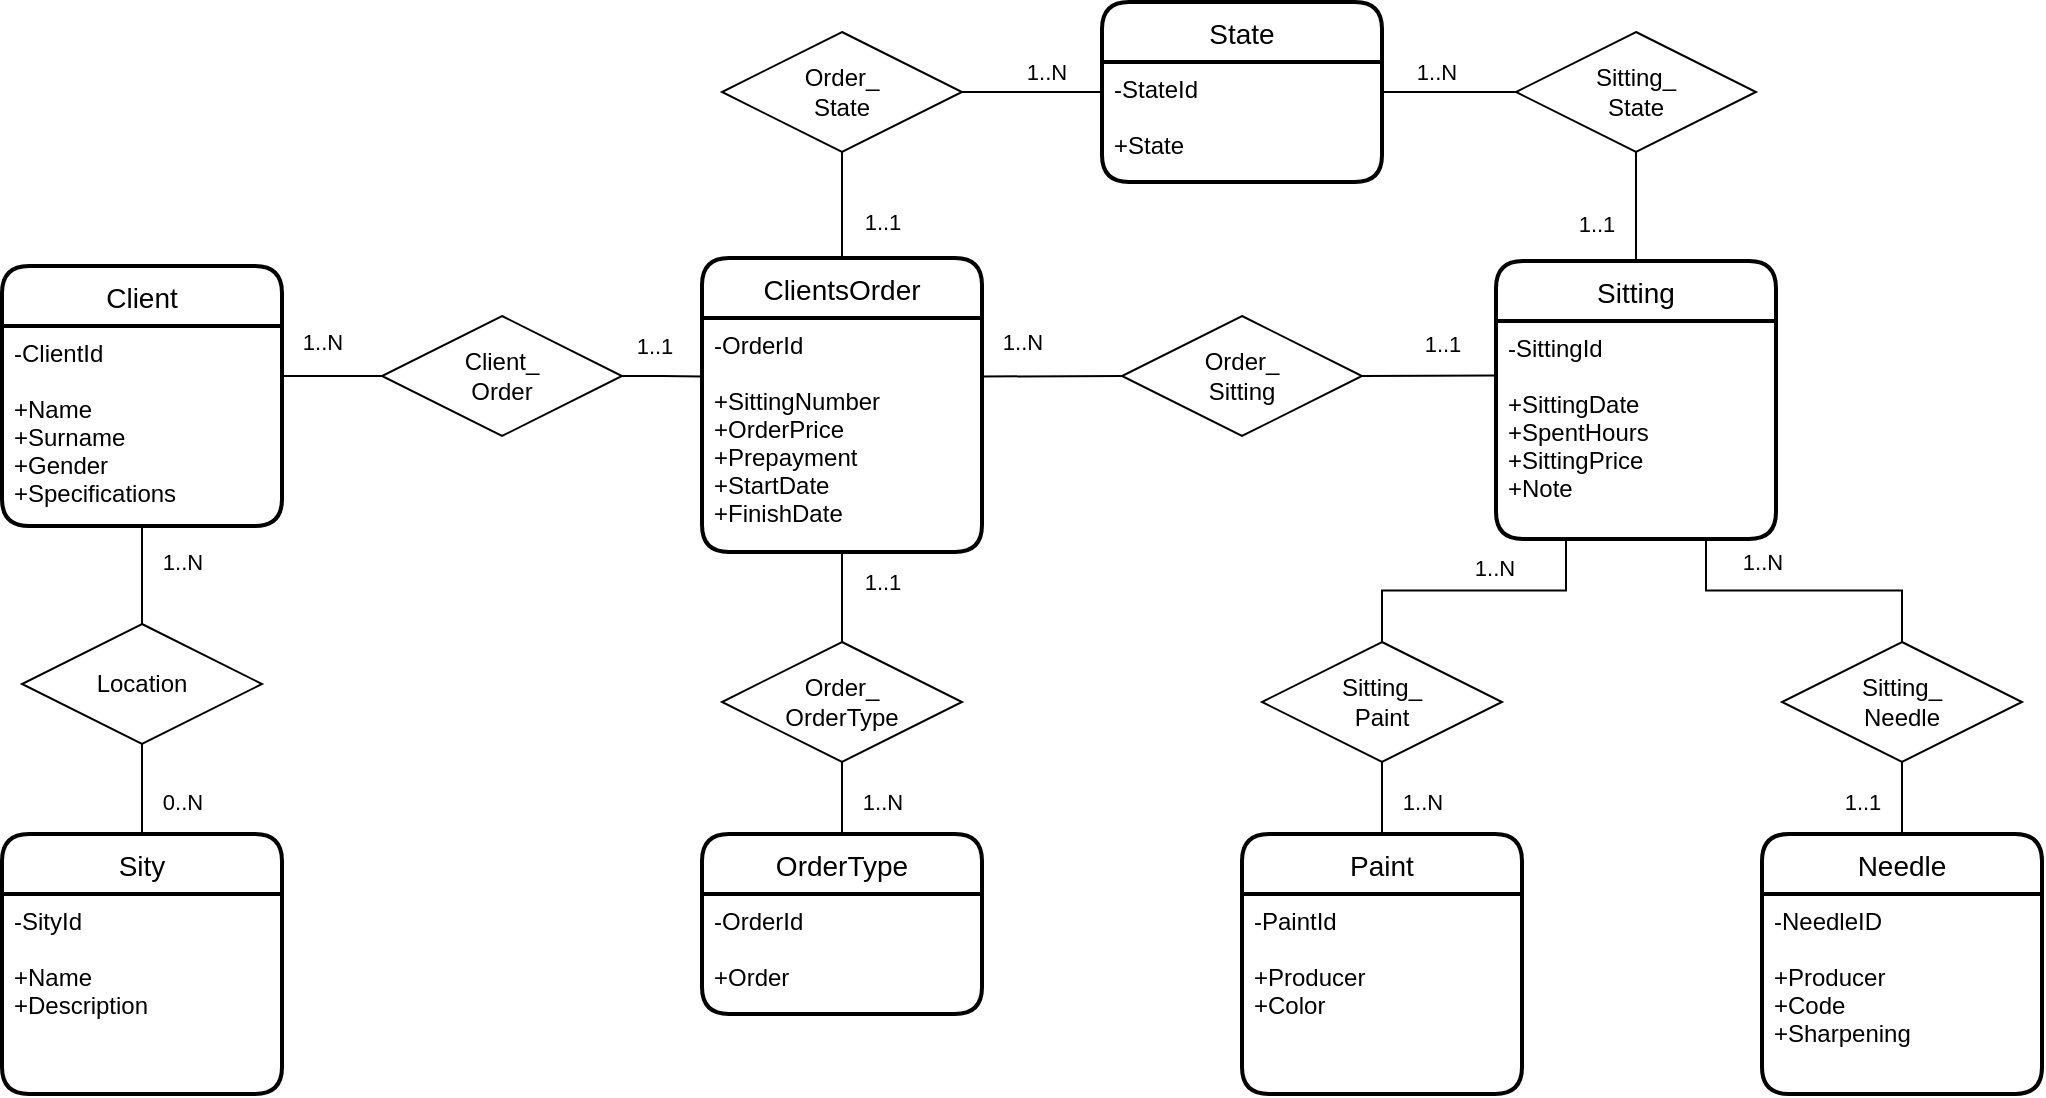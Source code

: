 <mxfile version="13.9.9" type="device"><diagram id="IUYOkZosHyMdcltAnmEh" name="Pagina-1"><mxGraphModel dx="1422" dy="822" grid="1" gridSize="10" guides="1" tooltips="1" connect="1" arrows="1" fold="1" page="1" pageScale="1" pageWidth="827" pageHeight="1169" math="0" shadow="0"><root><mxCell id="0"/><mxCell id="1" parent="0"/><mxCell id="-DNhP1w6SE5Ir3LvAfSi-77" value="1..N" style="endArrow=none;html=1;rounded=0;exitX=1;exitY=0.25;exitDx=0;exitDy=0;edgeStyle=orthogonalEdgeStyle;entryX=0;entryY=0.5;entryDx=0;entryDy=0;" parent="1" source="lIKAISxmHy5vFCVJxE_8-15" target="odp6b5QrpPUQK7ayHQeM-2" edge="1"><mxGeometry x="-0.2" y="17" relative="1" as="geometry"><mxPoint x="320" y="218.5" as="sourcePoint"/><mxPoint x="380" y="215" as="targetPoint"/><mxPoint as="offset"/></mxGeometry></mxCell><mxCell id="-DNhP1w6SE5Ir3LvAfSi-81" value="1..1" style="endArrow=none;html=1;rounded=0;exitX=1;exitY=0.5;exitDx=0;exitDy=0;entryX=0;entryY=0.25;entryDx=0;entryDy=0;" parent="1" source="odp6b5QrpPUQK7ayHQeM-1" target="lIKAISxmHy5vFCVJxE_8-17" edge="1"><mxGeometry x="0.203" y="16" relative="1" as="geometry"><mxPoint x="877" y="207" as="sourcePoint"/><mxPoint x="887" y="346" as="targetPoint"/><mxPoint as="offset"/></mxGeometry></mxCell><mxCell id="lIKAISxmHy5vFCVJxE_8-14" value="Client" style="swimlane;childLayout=stackLayout;horizontal=1;startSize=30;horizontalStack=0;rounded=1;fontSize=14;fontStyle=0;strokeWidth=2;resizeParent=0;resizeLast=1;shadow=0;dashed=0;align=center;" parent="1" vertex="1"><mxGeometry x="180" y="152" width="140" height="130" as="geometry"><mxRectangle x="20" y="171" width="70" height="30" as="alternateBounds"/></mxGeometry></mxCell><mxCell id="lIKAISxmHy5vFCVJxE_8-15" value="-ClientId&#10;&#10;+Name&#10;+Surname&#10;+Gender&#10;+Specifications" style="align=left;strokeColor=none;fillColor=none;spacingLeft=4;fontSize=12;verticalAlign=top;resizable=0;rotatable=0;part=1;" parent="lIKAISxmHy5vFCVJxE_8-14" vertex="1"><mxGeometry y="30" width="140" height="100" as="geometry"/></mxCell><mxCell id="lIKAISxmHy5vFCVJxE_8-16" value="Sitting" style="swimlane;childLayout=stackLayout;horizontal=1;startSize=30;horizontalStack=0;rounded=1;fontSize=14;fontStyle=0;strokeWidth=2;resizeParent=0;resizeLast=1;shadow=0;dashed=0;align=center;" parent="1" vertex="1"><mxGeometry x="927" y="149.5" width="140" height="139" as="geometry"/></mxCell><mxCell id="lIKAISxmHy5vFCVJxE_8-17" value="-SittingId&#10;&#10;+SittingDate&#10;+SpentHours&#10;+SittingPrice&#10;+Note" style="align=left;strokeColor=none;fillColor=none;spacingLeft=4;fontSize=12;verticalAlign=top;resizable=0;rotatable=0;part=1;" parent="lIKAISxmHy5vFCVJxE_8-16" vertex="1"><mxGeometry y="30" width="140" height="109" as="geometry"/></mxCell><mxCell id="lIKAISxmHy5vFCVJxE_8-18" value="ClientsOrder" style="swimlane;childLayout=stackLayout;horizontal=1;startSize=30;horizontalStack=0;rounded=1;fontSize=14;fontStyle=0;strokeWidth=2;resizeParent=0;resizeLast=1;shadow=0;dashed=0;align=center;" parent="1" vertex="1"><mxGeometry x="530" y="148" width="140" height="147" as="geometry"/></mxCell><mxCell id="lIKAISxmHy5vFCVJxE_8-19" value="-OrderId&#10;&#10;+SittingNumber&#10;+OrderPrice&#10;+Prepayment&#10;+StartDate&#10;+FinishDate" style="align=left;strokeColor=none;fillColor=none;spacingLeft=4;fontSize=12;verticalAlign=top;resizable=0;rotatable=0;part=1;" parent="lIKAISxmHy5vFCVJxE_8-18" vertex="1"><mxGeometry y="30" width="140" height="117" as="geometry"/></mxCell><mxCell id="odp6b5QrpPUQK7ayHQeM-1" value="Order_&lt;br&gt;Sitting" style="shape=rhombus;perimeter=rhombusPerimeter;whiteSpace=wrap;html=1;align=center;" parent="1" vertex="1"><mxGeometry x="740" y="177" width="120" height="60" as="geometry"/></mxCell><mxCell id="odp6b5QrpPUQK7ayHQeM-2" value="Client_&lt;br&gt;Order" style="shape=rhombus;perimeter=rhombusPerimeter;whiteSpace=wrap;html=1;align=center;" parent="1" vertex="1"><mxGeometry x="370" y="177" width="120" height="60" as="geometry"/></mxCell><mxCell id="odp6b5QrpPUQK7ayHQeM-3" value="1..1" style="endArrow=none;html=1;rounded=0;exitX=1;exitY=0.5;exitDx=0;exitDy=0;edgeStyle=orthogonalEdgeStyle;entryX=0;entryY=0.25;entryDx=0;entryDy=0;" parent="1" source="odp6b5QrpPUQK7ayHQeM-2" target="lIKAISxmHy5vFCVJxE_8-19" edge="1"><mxGeometry x="-0.2" y="15" relative="1" as="geometry"><mxPoint x="330" y="216" as="sourcePoint"/><mxPoint x="480" y="221" as="targetPoint"/><mxPoint as="offset"/></mxGeometry></mxCell><mxCell id="odp6b5QrpPUQK7ayHQeM-5" value="1..N" style="endArrow=none;html=1;rounded=0;entryX=0;entryY=0.5;entryDx=0;entryDy=0;exitX=1;exitY=0.25;exitDx=0;exitDy=0;" parent="1" source="lIKAISxmHy5vFCVJxE_8-19" target="odp6b5QrpPUQK7ayHQeM-1" edge="1"><mxGeometry x="-0.427" y="17" relative="1" as="geometry"><mxPoint x="650" y="345" as="sourcePoint"/><mxPoint x="810" y="361.25" as="targetPoint"/><mxPoint as="offset"/></mxGeometry></mxCell><mxCell id="Fb_NtWOmgmNKHk4Pme-b-1" value="Sity" style="swimlane;childLayout=stackLayout;horizontal=1;startSize=30;horizontalStack=0;rounded=1;fontSize=14;fontStyle=0;strokeWidth=2;resizeParent=0;resizeLast=1;shadow=0;dashed=0;align=center;" parent="1" vertex="1"><mxGeometry x="180" y="436" width="140" height="130" as="geometry"><mxRectangle x="270" y="370" width="140" height="30" as="alternateBounds"/></mxGeometry></mxCell><mxCell id="Fb_NtWOmgmNKHk4Pme-b-2" value="-SityId&#10;&#10;+Name&#10;+Description" style="align=left;strokeColor=none;fillColor=none;spacingLeft=4;fontSize=12;verticalAlign=top;resizable=0;rotatable=0;part=1;" parent="Fb_NtWOmgmNKHk4Pme-b-1" vertex="1"><mxGeometry y="30" width="140" height="100" as="geometry"/></mxCell><mxCell id="Fb_NtWOmgmNKHk4Pme-b-3" value="Location" style="shape=rhombus;perimeter=rhombusPerimeter;whiteSpace=wrap;html=1;align=center;" parent="1" vertex="1"><mxGeometry x="190" y="331" width="120" height="60" as="geometry"/></mxCell><mxCell id="Fb_NtWOmgmNKHk4Pme-b-4" value="1..N" style="endArrow=none;html=1;rounded=0;exitX=0.5;exitY=1;exitDx=0;exitDy=0;" parent="1" source="lIKAISxmHy5vFCVJxE_8-15" target="Fb_NtWOmgmNKHk4Pme-b-3" edge="1"><mxGeometry x="-0.265" y="20" relative="1" as="geometry"><mxPoint x="340" y="321" as="sourcePoint"/><mxPoint x="372" y="321" as="targetPoint"/><mxPoint as="offset"/></mxGeometry></mxCell><mxCell id="Fb_NtWOmgmNKHk4Pme-b-5" value="0..N" style="endArrow=none;html=1;rounded=0;entryX=0.5;entryY=1;entryDx=0;entryDy=0;exitX=0.5;exitY=0;exitDx=0;exitDy=0;" parent="1" source="Fb_NtWOmgmNKHk4Pme-b-1" target="Fb_NtWOmgmNKHk4Pme-b-3" edge="1"><mxGeometry x="-0.289" y="-20" relative="1" as="geometry"><mxPoint x="330" y="400" as="sourcePoint"/><mxPoint x="330" y="361" as="targetPoint"/><mxPoint as="offset"/></mxGeometry></mxCell><mxCell id="EGP9_H6UVU1UWsNpvxgK-1" value="Paint" style="swimlane;childLayout=stackLayout;horizontal=1;startSize=30;horizontalStack=0;rounded=1;fontSize=14;fontStyle=0;strokeWidth=2;resizeParent=0;resizeLast=1;shadow=0;dashed=0;align=center;" parent="1" vertex="1"><mxGeometry x="800" y="436" width="140" height="130" as="geometry"><mxRectangle x="360" y="600" width="140" height="30" as="alternateBounds"/></mxGeometry></mxCell><mxCell id="EGP9_H6UVU1UWsNpvxgK-2" value="-PaintId&#10;&#10;+Producer&#10;+Color&#10;" style="align=left;strokeColor=none;fillColor=none;spacingLeft=4;fontSize=12;verticalAlign=top;resizable=0;rotatable=0;part=1;" parent="EGP9_H6UVU1UWsNpvxgK-1" vertex="1"><mxGeometry y="30" width="140" height="100" as="geometry"/></mxCell><mxCell id="EGP9_H6UVU1UWsNpvxgK-3" value="Needle" style="swimlane;childLayout=stackLayout;horizontal=1;startSize=30;horizontalStack=0;rounded=1;fontSize=14;fontStyle=0;strokeWidth=2;resizeParent=0;resizeLast=1;shadow=0;dashed=0;align=center;" parent="1" vertex="1"><mxGeometry x="1060" y="436" width="140" height="130" as="geometry"><mxRectangle x="270" y="370" width="140" height="30" as="alternateBounds"/></mxGeometry></mxCell><mxCell id="EGP9_H6UVU1UWsNpvxgK-4" value="-NeedleID&#10;&#10;+Producer&#10;+Code&#10;+Sharpening" style="align=left;strokeColor=none;fillColor=none;spacingLeft=4;fontSize=12;verticalAlign=top;resizable=0;rotatable=0;part=1;" parent="EGP9_H6UVU1UWsNpvxgK-3" vertex="1"><mxGeometry y="30" width="140" height="100" as="geometry"/></mxCell><mxCell id="v_y72LcP_XCW5qZYcKYY-1" value="Sitting_&lt;br&gt;Paint" style="shape=rhombus;perimeter=rhombusPerimeter;whiteSpace=wrap;html=1;align=center;" vertex="1" parent="1"><mxGeometry x="810" y="340" width="120" height="60" as="geometry"/></mxCell><mxCell id="v_y72LcP_XCW5qZYcKYY-3" value="Sitting_&lt;br&gt;Needle" style="shape=rhombus;perimeter=rhombusPerimeter;whiteSpace=wrap;html=1;align=center;" vertex="1" parent="1"><mxGeometry x="1070" y="340" width="120" height="60" as="geometry"/></mxCell><mxCell id="v_y72LcP_XCW5qZYcKYY-4" value="1..N" style="endArrow=none;html=1;rounded=0;exitX=0.75;exitY=1;exitDx=0;exitDy=0;entryX=0.5;entryY=0;entryDx=0;entryDy=0;edgeStyle=orthogonalEdgeStyle;" edge="1" parent="1" source="lIKAISxmHy5vFCVJxE_8-17" target="v_y72LcP_XCW5qZYcKYY-3"><mxGeometry x="-0.28" y="14" relative="1" as="geometry"><mxPoint x="1057" y="491" as="sourcePoint"/><mxPoint x="1257" y="380" as="targetPoint"/><mxPoint as="offset"/></mxGeometry></mxCell><mxCell id="v_y72LcP_XCW5qZYcKYY-5" value="1..1" style="endArrow=none;html=1;rounded=0;exitX=0.5;exitY=0;exitDx=0;exitDy=0;entryX=0.5;entryY=1;entryDx=0;entryDy=0;" edge="1" parent="1" source="EGP9_H6UVU1UWsNpvxgK-3" target="v_y72LcP_XCW5qZYcKYY-3"><mxGeometry x="-0.111" y="20" relative="1" as="geometry"><mxPoint x="1050" y="380" as="sourcePoint"/><mxPoint x="1100" y="380" as="targetPoint"/><mxPoint as="offset"/></mxGeometry></mxCell><mxCell id="v_y72LcP_XCW5qZYcKYY-6" value="1..N" style="endArrow=none;html=1;rounded=0;exitX=0.5;exitY=0;exitDx=0;exitDy=0;edgeStyle=orthogonalEdgeStyle;entryX=0.25;entryY=1;entryDx=0;entryDy=0;" edge="1" parent="1" source="v_y72LcP_XCW5qZYcKYY-1" target="lIKAISxmHy5vFCVJxE_8-17"><mxGeometry x="0.143" y="11" relative="1" as="geometry"><mxPoint x="1040" y="501" as="sourcePoint"/><mxPoint x="980" y="340" as="targetPoint"/><mxPoint as="offset"/></mxGeometry></mxCell><mxCell id="v_y72LcP_XCW5qZYcKYY-7" value="1..N" style="endArrow=none;html=1;rounded=0;exitX=0.5;exitY=0;exitDx=0;exitDy=0;entryX=0.5;entryY=1;entryDx=0;entryDy=0;" edge="1" parent="1" source="EGP9_H6UVU1UWsNpvxgK-1" target="v_y72LcP_XCW5qZYcKYY-1"><mxGeometry x="-0.111" y="-20" relative="1" as="geometry"><mxPoint x="1210" y="489" as="sourcePoint"/><mxPoint x="1210" y="410" as="targetPoint"/><mxPoint as="offset"/></mxGeometry></mxCell><mxCell id="v_y72LcP_XCW5qZYcKYY-8" value="State" style="swimlane;childLayout=stackLayout;horizontal=1;startSize=30;horizontalStack=0;rounded=1;fontSize=14;fontStyle=0;strokeWidth=2;resizeParent=0;resizeLast=1;shadow=0;dashed=0;align=center;" vertex="1" parent="1"><mxGeometry x="730" y="20" width="140" height="90" as="geometry"><mxRectangle x="360" y="600" width="140" height="30" as="alternateBounds"/></mxGeometry></mxCell><mxCell id="v_y72LcP_XCW5qZYcKYY-10" value="-StateId&#10;&#10;+State" style="align=left;strokeColor=none;fillColor=none;spacingLeft=4;fontSize=12;verticalAlign=top;resizable=0;rotatable=0;part=1;" vertex="1" parent="v_y72LcP_XCW5qZYcKYY-8"><mxGeometry y="30" width="140" height="60" as="geometry"/></mxCell><mxCell id="v_y72LcP_XCW5qZYcKYY-11" value="Order_&lt;br&gt;State" style="shape=rhombus;perimeter=rhombusPerimeter;whiteSpace=wrap;html=1;align=center;" vertex="1" parent="1"><mxGeometry x="540" y="35" width="120" height="60" as="geometry"/></mxCell><mxCell id="v_y72LcP_XCW5qZYcKYY-13" value="Sitting_&lt;br&gt;State" style="shape=rhombus;perimeter=rhombusPerimeter;whiteSpace=wrap;html=1;align=center;" vertex="1" parent="1"><mxGeometry x="937" y="35" width="120" height="60" as="geometry"/></mxCell><mxCell id="v_y72LcP_XCW5qZYcKYY-14" value="1..1" style="endArrow=none;html=1;rounded=0;exitX=0.5;exitY=0;exitDx=0;exitDy=0;entryX=0.5;entryY=1;entryDx=0;entryDy=0;" edge="1" parent="1" source="lIKAISxmHy5vFCVJxE_8-18" target="v_y72LcP_XCW5qZYcKYY-11"><mxGeometry x="-0.321" y="-20" relative="1" as="geometry"><mxPoint x="840" y="217" as="sourcePoint"/><mxPoint x="890" y="217.25" as="targetPoint"/><mxPoint as="offset"/></mxGeometry></mxCell><mxCell id="v_y72LcP_XCW5qZYcKYY-15" value="1..N" style="endArrow=none;html=1;rounded=0;exitX=0;exitY=0.25;exitDx=0;exitDy=0;entryX=1;entryY=0.5;entryDx=0;entryDy=0;" edge="1" parent="1" source="v_y72LcP_XCW5qZYcKYY-10" target="v_y72LcP_XCW5qZYcKYY-11"><mxGeometry x="-0.2" y="-10" relative="1" as="geometry"><mxPoint x="610" y="153" as="sourcePoint"/><mxPoint x="610" y="60" as="targetPoint"/><mxPoint as="offset"/></mxGeometry></mxCell><mxCell id="v_y72LcP_XCW5qZYcKYY-16" value="1..N" style="endArrow=none;html=1;rounded=0;exitX=1;exitY=0.25;exitDx=0;exitDy=0;entryX=0;entryY=0.5;entryDx=0;entryDy=0;" edge="1" parent="1" source="v_y72LcP_XCW5qZYcKYY-10" target="v_y72LcP_XCW5qZYcKYY-13"><mxGeometry x="-0.2" y="10" relative="1" as="geometry"><mxPoint x="887" y="65" as="sourcePoint"/><mxPoint x="707" y="30" as="targetPoint"/><mxPoint as="offset"/></mxGeometry></mxCell><mxCell id="v_y72LcP_XCW5qZYcKYY-17" value="1..1" style="endArrow=none;html=1;rounded=0;exitX=0.5;exitY=0;exitDx=0;exitDy=0;entryX=0.5;entryY=1;entryDx=0;entryDy=0;" edge="1" parent="1" source="lIKAISxmHy5vFCVJxE_8-16" target="v_y72LcP_XCW5qZYcKYY-13"><mxGeometry x="-0.284" y="20" relative="1" as="geometry"><mxPoint x="897" y="30" as="sourcePoint"/><mxPoint x="947" y="30" as="targetPoint"/><mxPoint y="1" as="offset"/></mxGeometry></mxCell><mxCell id="v_y72LcP_XCW5qZYcKYY-18" value="OrderType" style="swimlane;childLayout=stackLayout;horizontal=1;startSize=30;horizontalStack=0;rounded=1;fontSize=14;fontStyle=0;strokeWidth=2;resizeParent=0;resizeLast=1;shadow=0;dashed=0;align=center;" vertex="1" parent="1"><mxGeometry x="530" y="436" width="140" height="90" as="geometry"><mxRectangle x="360" y="600" width="140" height="30" as="alternateBounds"/></mxGeometry></mxCell><mxCell id="v_y72LcP_XCW5qZYcKYY-19" value="-OrderId&#10;&#10;+Order" style="align=left;strokeColor=none;fillColor=none;spacingLeft=4;fontSize=12;verticalAlign=top;resizable=0;rotatable=0;part=1;" vertex="1" parent="v_y72LcP_XCW5qZYcKYY-18"><mxGeometry y="30" width="140" height="60" as="geometry"/></mxCell><mxCell id="v_y72LcP_XCW5qZYcKYY-20" value="Order_&lt;br&gt;OrderType" style="shape=rhombus;perimeter=rhombusPerimeter;whiteSpace=wrap;html=1;align=center;" vertex="1" parent="1"><mxGeometry x="540" y="340" width="120" height="60" as="geometry"/></mxCell><mxCell id="v_y72LcP_XCW5qZYcKYY-21" value="1..1" style="endArrow=none;html=1;rounded=0;exitX=0.5;exitY=0;exitDx=0;exitDy=0;entryX=0.5;entryY=1;entryDx=0;entryDy=0;" edge="1" parent="1" source="v_y72LcP_XCW5qZYcKYY-20" target="lIKAISxmHy5vFCVJxE_8-19"><mxGeometry x="0.333" y="-20" relative="1" as="geometry"><mxPoint x="610" y="153" as="sourcePoint"/><mxPoint x="610" y="85" as="targetPoint"/><mxPoint as="offset"/></mxGeometry></mxCell><mxCell id="v_y72LcP_XCW5qZYcKYY-22" value="1..N" style="endArrow=none;html=1;rounded=0;exitX=0.5;exitY=0;exitDx=0;exitDy=0;entryX=0.5;entryY=1;entryDx=0;entryDy=0;" edge="1" parent="1" source="v_y72LcP_XCW5qZYcKYY-18" target="v_y72LcP_XCW5qZYcKYY-20"><mxGeometry x="-0.111" y="-20" relative="1" as="geometry"><mxPoint x="610" y="370" as="sourcePoint"/><mxPoint x="610" y="319" as="targetPoint"/><mxPoint as="offset"/></mxGeometry></mxCell></root></mxGraphModel></diagram></mxfile>